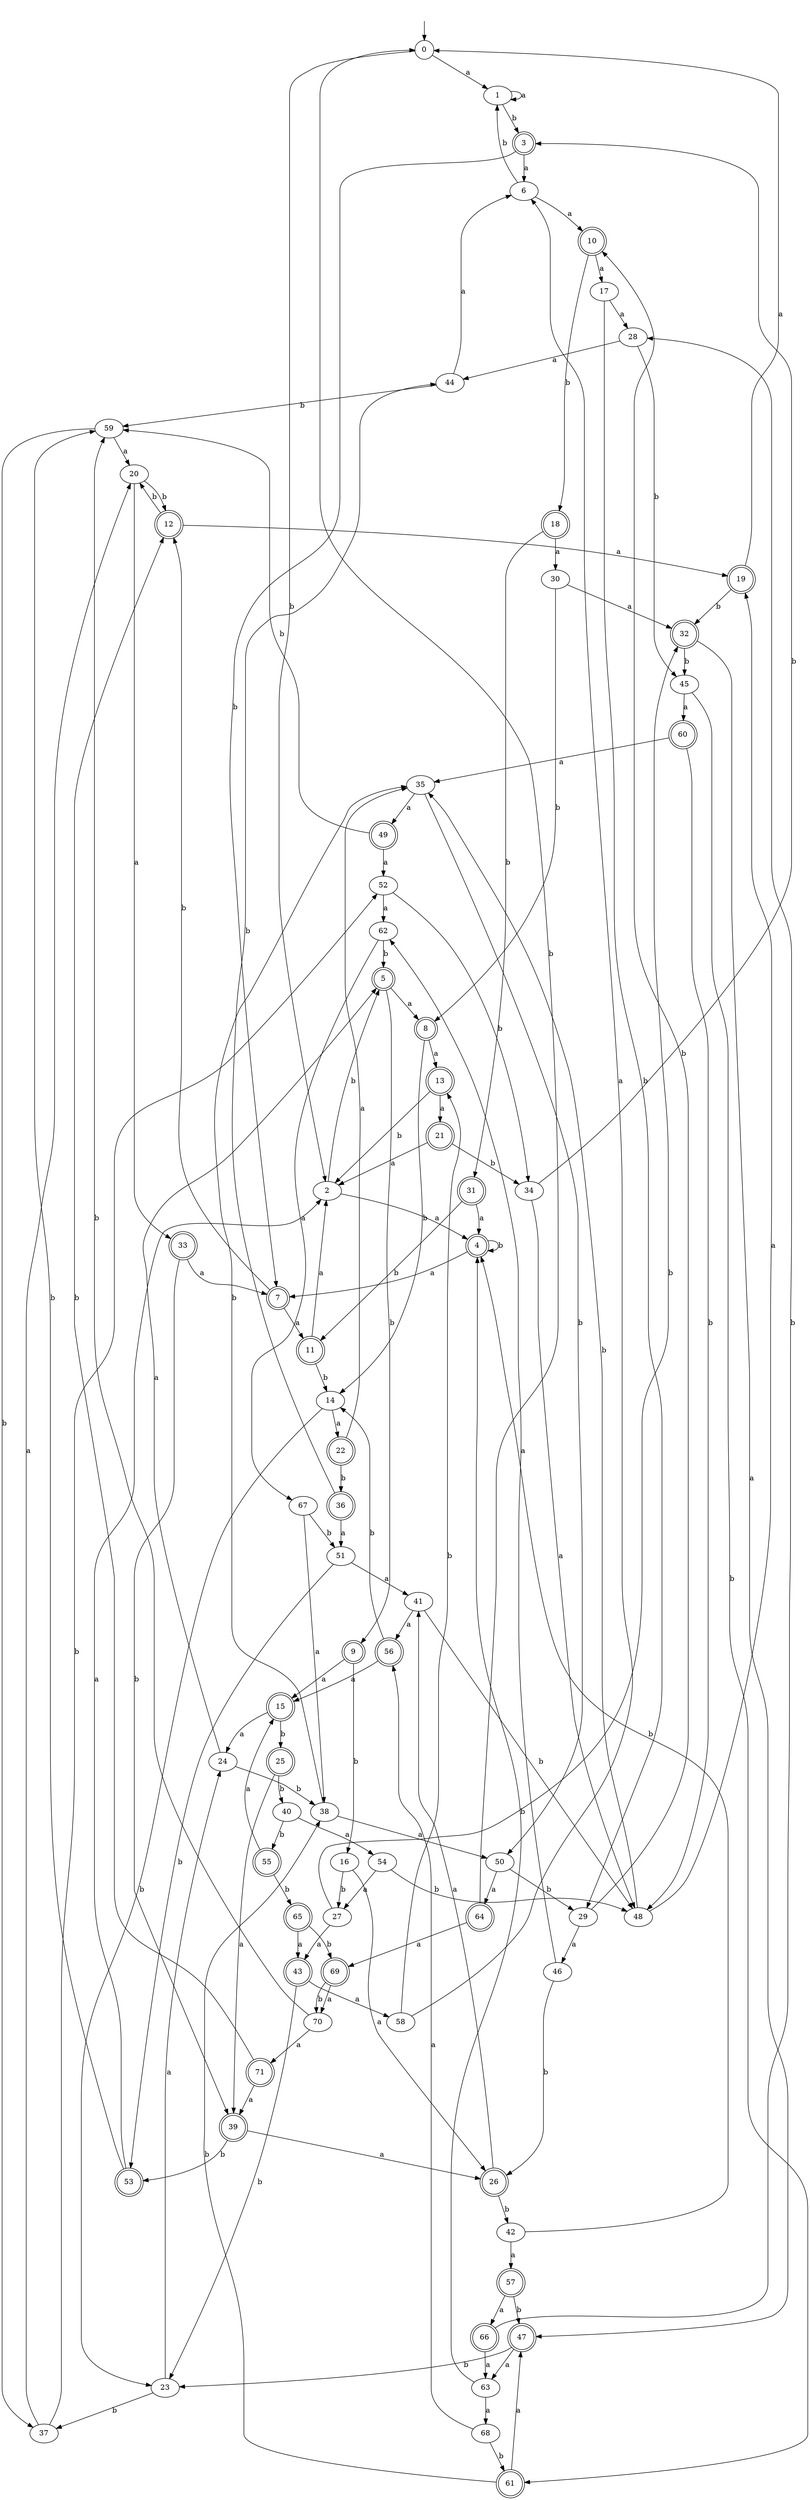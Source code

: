 digraph RandomDFA {
  __start0 [label="", shape=none];
  __start0 -> 0 [label=""];
  0 [shape=circle]
  0 -> 1 [label="a"]
  0 -> 2 [label="b"]
  1
  1 -> 1 [label="a"]
  1 -> 3 [label="b"]
  2
  2 -> 4 [label="a"]
  2 -> 5 [label="b"]
  3 [shape=doublecircle]
  3 -> 6 [label="a"]
  3 -> 7 [label="b"]
  4 [shape=doublecircle]
  4 -> 7 [label="a"]
  4 -> 4 [label="b"]
  5 [shape=doublecircle]
  5 -> 8 [label="a"]
  5 -> 9 [label="b"]
  6
  6 -> 10 [label="a"]
  6 -> 1 [label="b"]
  7 [shape=doublecircle]
  7 -> 11 [label="a"]
  7 -> 12 [label="b"]
  8 [shape=doublecircle]
  8 -> 13 [label="a"]
  8 -> 14 [label="b"]
  9 [shape=doublecircle]
  9 -> 15 [label="a"]
  9 -> 16 [label="b"]
  10 [shape=doublecircle]
  10 -> 17 [label="a"]
  10 -> 18 [label="b"]
  11 [shape=doublecircle]
  11 -> 2 [label="a"]
  11 -> 14 [label="b"]
  12 [shape=doublecircle]
  12 -> 19 [label="a"]
  12 -> 20 [label="b"]
  13 [shape=doublecircle]
  13 -> 21 [label="a"]
  13 -> 2 [label="b"]
  14
  14 -> 22 [label="a"]
  14 -> 23 [label="b"]
  15 [shape=doublecircle]
  15 -> 24 [label="a"]
  15 -> 25 [label="b"]
  16
  16 -> 26 [label="a"]
  16 -> 27 [label="b"]
  17
  17 -> 28 [label="a"]
  17 -> 29 [label="b"]
  18 [shape=doublecircle]
  18 -> 30 [label="a"]
  18 -> 31 [label="b"]
  19 [shape=doublecircle]
  19 -> 0 [label="a"]
  19 -> 32 [label="b"]
  20
  20 -> 33 [label="a"]
  20 -> 12 [label="b"]
  21 [shape=doublecircle]
  21 -> 2 [label="a"]
  21 -> 34 [label="b"]
  22 [shape=doublecircle]
  22 -> 35 [label="a"]
  22 -> 36 [label="b"]
  23
  23 -> 24 [label="a"]
  23 -> 37 [label="b"]
  24
  24 -> 5 [label="a"]
  24 -> 38 [label="b"]
  25 [shape=doublecircle]
  25 -> 39 [label="a"]
  25 -> 40 [label="b"]
  26 [shape=doublecircle]
  26 -> 41 [label="a"]
  26 -> 42 [label="b"]
  27
  27 -> 43 [label="a"]
  27 -> 32 [label="b"]
  28
  28 -> 44 [label="a"]
  28 -> 45 [label="b"]
  29
  29 -> 46 [label="a"]
  29 -> 10 [label="b"]
  30
  30 -> 32 [label="a"]
  30 -> 8 [label="b"]
  31 [shape=doublecircle]
  31 -> 4 [label="a"]
  31 -> 11 [label="b"]
  32 [shape=doublecircle]
  32 -> 47 [label="a"]
  32 -> 45 [label="b"]
  33 [shape=doublecircle]
  33 -> 7 [label="a"]
  33 -> 39 [label="b"]
  34
  34 -> 48 [label="a"]
  34 -> 3 [label="b"]
  35
  35 -> 49 [label="a"]
  35 -> 50 [label="b"]
  36 [shape=doublecircle]
  36 -> 51 [label="a"]
  36 -> 44 [label="b"]
  37
  37 -> 20 [label="a"]
  37 -> 52 [label="b"]
  38
  38 -> 50 [label="a"]
  38 -> 35 [label="b"]
  39 [shape=doublecircle]
  39 -> 26 [label="a"]
  39 -> 53 [label="b"]
  40
  40 -> 54 [label="a"]
  40 -> 55 [label="b"]
  41
  41 -> 56 [label="a"]
  41 -> 48 [label="b"]
  42
  42 -> 57 [label="a"]
  42 -> 4 [label="b"]
  43 [shape=doublecircle]
  43 -> 58 [label="a"]
  43 -> 23 [label="b"]
  44
  44 -> 6 [label="a"]
  44 -> 59 [label="b"]
  45
  45 -> 60 [label="a"]
  45 -> 61 [label="b"]
  46
  46 -> 62 [label="a"]
  46 -> 26 [label="b"]
  47 [shape=doublecircle]
  47 -> 63 [label="a"]
  47 -> 23 [label="b"]
  48
  48 -> 19 [label="a"]
  48 -> 35 [label="b"]
  49 [shape=doublecircle]
  49 -> 52 [label="a"]
  49 -> 59 [label="b"]
  50
  50 -> 64 [label="a"]
  50 -> 29 [label="b"]
  51
  51 -> 41 [label="a"]
  51 -> 53 [label="b"]
  52
  52 -> 62 [label="a"]
  52 -> 34 [label="b"]
  53 [shape=doublecircle]
  53 -> 2 [label="a"]
  53 -> 59 [label="b"]
  54
  54 -> 27 [label="a"]
  54 -> 48 [label="b"]
  55 [shape=doublecircle]
  55 -> 15 [label="a"]
  55 -> 65 [label="b"]
  56 [shape=doublecircle]
  56 -> 15 [label="a"]
  56 -> 14 [label="b"]
  57 [shape=doublecircle]
  57 -> 66 [label="a"]
  57 -> 47 [label="b"]
  58
  58 -> 6 [label="a"]
  58 -> 13 [label="b"]
  59
  59 -> 20 [label="a"]
  59 -> 37 [label="b"]
  60 [shape=doublecircle]
  60 -> 35 [label="a"]
  60 -> 48 [label="b"]
  61 [shape=doublecircle]
  61 -> 47 [label="a"]
  61 -> 38 [label="b"]
  62
  62 -> 67 [label="a"]
  62 -> 5 [label="b"]
  63
  63 -> 68 [label="a"]
  63 -> 4 [label="b"]
  64 [shape=doublecircle]
  64 -> 69 [label="a"]
  64 -> 0 [label="b"]
  65 [shape=doublecircle]
  65 -> 43 [label="a"]
  65 -> 69 [label="b"]
  66 [shape=doublecircle]
  66 -> 63 [label="a"]
  66 -> 28 [label="b"]
  67
  67 -> 38 [label="a"]
  67 -> 51 [label="b"]
  68
  68 -> 56 [label="a"]
  68 -> 61 [label="b"]
  69 [shape=doublecircle]
  69 -> 70 [label="a"]
  69 -> 70 [label="b"]
  70
  70 -> 71 [label="a"]
  70 -> 59 [label="b"]
  71 [shape=doublecircle]
  71 -> 39 [label="a"]
  71 -> 12 [label="b"]
}
